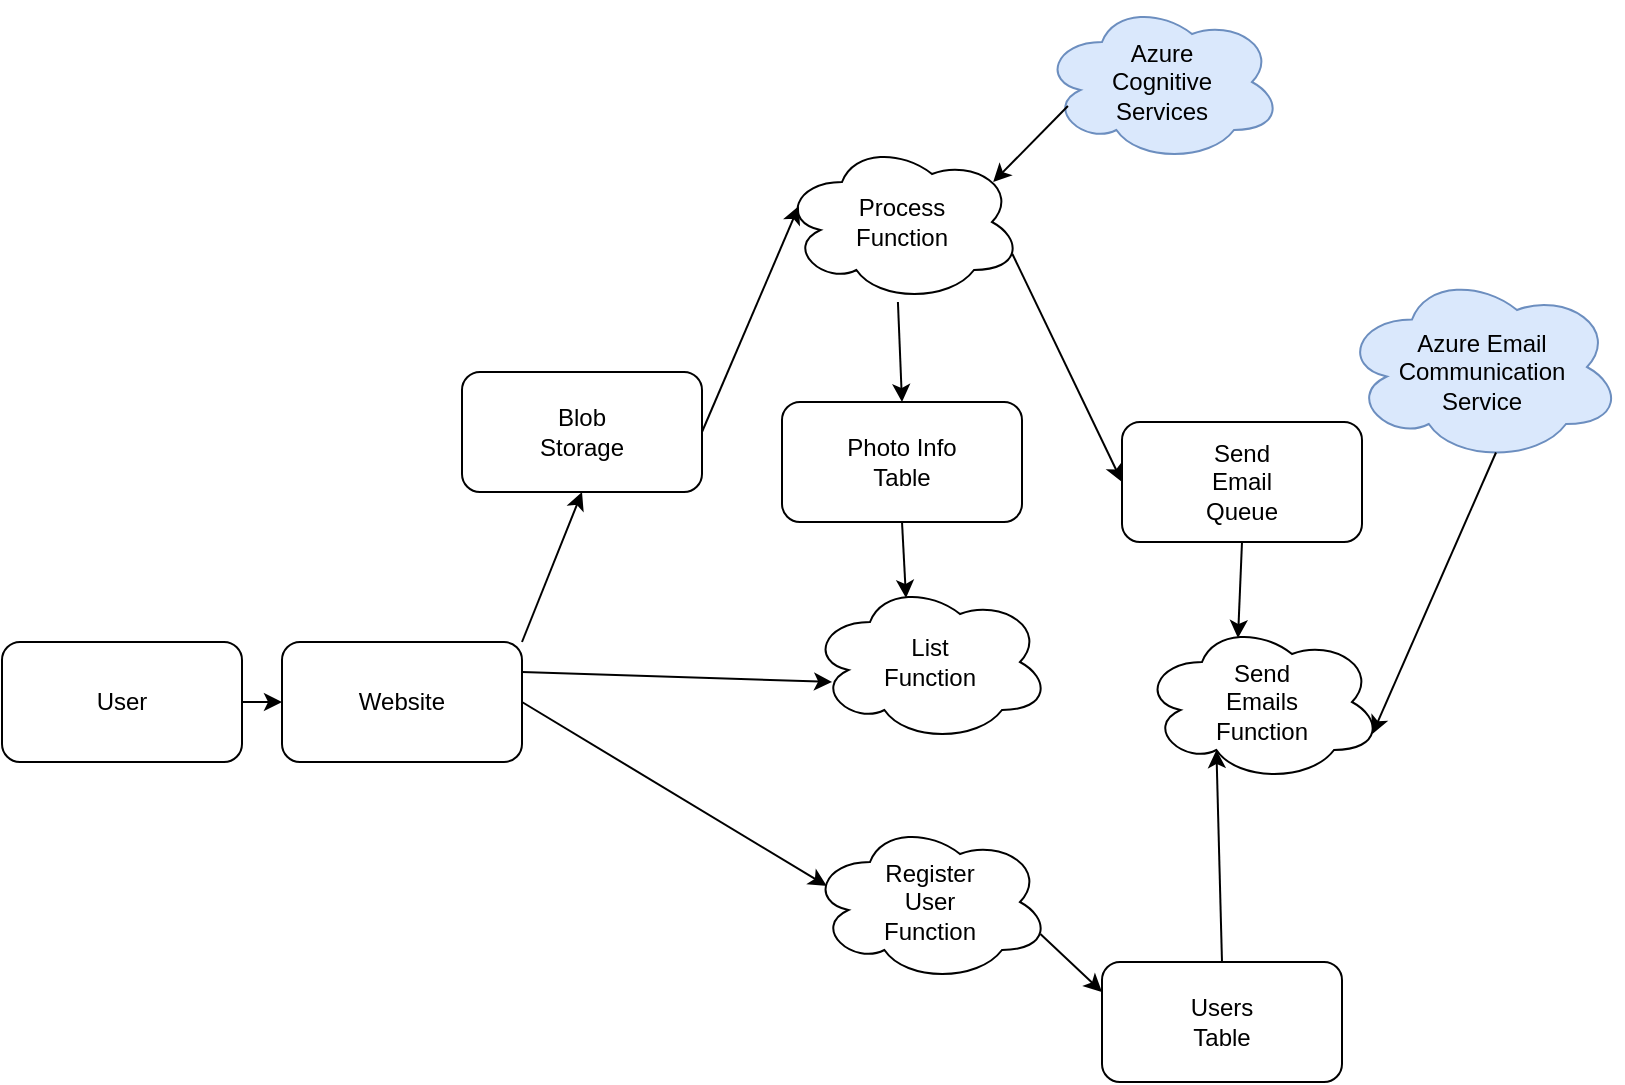 <mxfile version="21.1.1" type="device">
  <diagram name="Page-1" id="_yb1kxqVBDv6BcuX3U_5">
    <mxGraphModel dx="1434" dy="761" grid="1" gridSize="10" guides="1" tooltips="1" connect="1" arrows="1" fold="1" page="1" pageScale="1" pageWidth="827" pageHeight="1169" math="0" shadow="0">
      <root>
        <mxCell id="0" />
        <mxCell id="1" parent="0" />
        <mxCell id="DuwOyWa9NaO9LJ8dMpyN-1" value="" style="rounded=1;whiteSpace=wrap;html=1;" vertex="1" parent="1">
          <mxGeometry x="10" y="330" width="120" height="60" as="geometry" />
        </mxCell>
        <mxCell id="DuwOyWa9NaO9LJ8dMpyN-2" value="User" style="text;html=1;strokeColor=none;fillColor=none;align=center;verticalAlign=middle;whiteSpace=wrap;rounded=0;" vertex="1" parent="1">
          <mxGeometry x="40" y="345" width="60" height="30" as="geometry" />
        </mxCell>
        <mxCell id="DuwOyWa9NaO9LJ8dMpyN-3" value="" style="rounded=1;whiteSpace=wrap;html=1;" vertex="1" parent="1">
          <mxGeometry x="150" y="330" width="120" height="60" as="geometry" />
        </mxCell>
        <mxCell id="DuwOyWa9NaO9LJ8dMpyN-4" value="Website" style="text;html=1;strokeColor=none;fillColor=none;align=center;verticalAlign=middle;whiteSpace=wrap;rounded=0;" vertex="1" parent="1">
          <mxGeometry x="180" y="345" width="60" height="30" as="geometry" />
        </mxCell>
        <mxCell id="DuwOyWa9NaO9LJ8dMpyN-5" value="" style="rounded=1;whiteSpace=wrap;html=1;" vertex="1" parent="1">
          <mxGeometry x="240" y="195" width="120" height="60" as="geometry" />
        </mxCell>
        <mxCell id="DuwOyWa9NaO9LJ8dMpyN-6" value="Blob Storage" style="text;html=1;strokeColor=none;fillColor=none;align=center;verticalAlign=middle;whiteSpace=wrap;rounded=0;" vertex="1" parent="1">
          <mxGeometry x="270" y="210" width="60" height="30" as="geometry" />
        </mxCell>
        <mxCell id="DuwOyWa9NaO9LJ8dMpyN-9" value="" style="ellipse;shape=cloud;whiteSpace=wrap;html=1;" vertex="1" parent="1">
          <mxGeometry x="400" y="80" width="120" height="80" as="geometry" />
        </mxCell>
        <mxCell id="DuwOyWa9NaO9LJ8dMpyN-10" value="Process Function" style="text;html=1;strokeColor=none;fillColor=none;align=center;verticalAlign=middle;whiteSpace=wrap;rounded=0;" vertex="1" parent="1">
          <mxGeometry x="430" y="105" width="60" height="30" as="geometry" />
        </mxCell>
        <mxCell id="DuwOyWa9NaO9LJ8dMpyN-11" value="" style="ellipse;shape=cloud;whiteSpace=wrap;html=1;" vertex="1" parent="1">
          <mxGeometry x="414" y="420" width="120" height="80" as="geometry" />
        </mxCell>
        <mxCell id="DuwOyWa9NaO9LJ8dMpyN-12" value="Register &lt;br&gt;User&lt;br&gt;Function" style="text;html=1;strokeColor=none;fillColor=none;align=center;verticalAlign=middle;whiteSpace=wrap;rounded=0;" vertex="1" parent="1">
          <mxGeometry x="444" y="445" width="60" height="30" as="geometry" />
        </mxCell>
        <mxCell id="DuwOyWa9NaO9LJ8dMpyN-13" value="" style="ellipse;shape=cloud;whiteSpace=wrap;html=1;" vertex="1" parent="1">
          <mxGeometry x="414" y="300" width="120" height="80" as="geometry" />
        </mxCell>
        <mxCell id="DuwOyWa9NaO9LJ8dMpyN-14" value="List Function" style="text;html=1;strokeColor=none;fillColor=none;align=center;verticalAlign=middle;whiteSpace=wrap;rounded=0;" vertex="1" parent="1">
          <mxGeometry x="444" y="325" width="60" height="30" as="geometry" />
        </mxCell>
        <mxCell id="DuwOyWa9NaO9LJ8dMpyN-15" value="" style="ellipse;shape=cloud;whiteSpace=wrap;html=1;" vertex="1" parent="1">
          <mxGeometry x="580" y="320" width="120" height="80" as="geometry" />
        </mxCell>
        <mxCell id="DuwOyWa9NaO9LJ8dMpyN-16" value="Send Emails&lt;br&gt;Function" style="text;html=1;strokeColor=none;fillColor=none;align=center;verticalAlign=middle;whiteSpace=wrap;rounded=0;" vertex="1" parent="1">
          <mxGeometry x="610" y="345" width="60" height="30" as="geometry" />
        </mxCell>
        <mxCell id="DuwOyWa9NaO9LJ8dMpyN-17" value="" style="rounded=1;whiteSpace=wrap;html=1;" vertex="1" parent="1">
          <mxGeometry x="400" y="210" width="120" height="60" as="geometry" />
        </mxCell>
        <mxCell id="DuwOyWa9NaO9LJ8dMpyN-18" value="Photo Info Table" style="text;html=1;strokeColor=none;fillColor=none;align=center;verticalAlign=middle;whiteSpace=wrap;rounded=0;" vertex="1" parent="1">
          <mxGeometry x="430" y="225" width="60" height="30" as="geometry" />
        </mxCell>
        <mxCell id="DuwOyWa9NaO9LJ8dMpyN-19" value="" style="rounded=1;whiteSpace=wrap;html=1;" vertex="1" parent="1">
          <mxGeometry x="560" y="490" width="120" height="60" as="geometry" />
        </mxCell>
        <mxCell id="DuwOyWa9NaO9LJ8dMpyN-20" value="Users Table" style="text;html=1;strokeColor=none;fillColor=none;align=center;verticalAlign=middle;whiteSpace=wrap;rounded=0;" vertex="1" parent="1">
          <mxGeometry x="590" y="505" width="60" height="30" as="geometry" />
        </mxCell>
        <mxCell id="DuwOyWa9NaO9LJ8dMpyN-22" value="" style="rounded=1;whiteSpace=wrap;html=1;" vertex="1" parent="1">
          <mxGeometry x="570" y="220" width="120" height="60" as="geometry" />
        </mxCell>
        <mxCell id="DuwOyWa9NaO9LJ8dMpyN-23" value="Send Email Queue" style="text;html=1;strokeColor=none;fillColor=none;align=center;verticalAlign=middle;whiteSpace=wrap;rounded=0;" vertex="1" parent="1">
          <mxGeometry x="600" y="235" width="60" height="30" as="geometry" />
        </mxCell>
        <mxCell id="DuwOyWa9NaO9LJ8dMpyN-24" value="" style="endArrow=classic;html=1;rounded=0;exitX=1;exitY=0;exitDx=0;exitDy=0;entryX=0.5;entryY=1;entryDx=0;entryDy=0;" edge="1" parent="1" source="DuwOyWa9NaO9LJ8dMpyN-3" target="DuwOyWa9NaO9LJ8dMpyN-5">
          <mxGeometry width="50" height="50" relative="1" as="geometry">
            <mxPoint x="390" y="380" as="sourcePoint" />
            <mxPoint x="440" y="330" as="targetPoint" />
          </mxGeometry>
        </mxCell>
        <mxCell id="DuwOyWa9NaO9LJ8dMpyN-25" value="" style="endArrow=classic;html=1;rounded=0;exitX=1;exitY=0.25;exitDx=0;exitDy=0;entryX=0.092;entryY=0.625;entryDx=0;entryDy=0;entryPerimeter=0;" edge="1" parent="1" source="DuwOyWa9NaO9LJ8dMpyN-3" target="DuwOyWa9NaO9LJ8dMpyN-13">
          <mxGeometry width="50" height="50" relative="1" as="geometry">
            <mxPoint x="390" y="380" as="sourcePoint" />
            <mxPoint x="440" y="330" as="targetPoint" />
          </mxGeometry>
        </mxCell>
        <mxCell id="DuwOyWa9NaO9LJ8dMpyN-26" value="" style="endArrow=classic;html=1;rounded=0;exitX=1;exitY=0.5;exitDx=0;exitDy=0;entryX=0.07;entryY=0.4;entryDx=0;entryDy=0;entryPerimeter=0;" edge="1" parent="1" source="DuwOyWa9NaO9LJ8dMpyN-3" target="DuwOyWa9NaO9LJ8dMpyN-11">
          <mxGeometry width="50" height="50" relative="1" as="geometry">
            <mxPoint x="390" y="380" as="sourcePoint" />
            <mxPoint x="440" y="330" as="targetPoint" />
          </mxGeometry>
        </mxCell>
        <mxCell id="DuwOyWa9NaO9LJ8dMpyN-28" value="" style="endArrow=classic;html=1;rounded=0;exitX=1;exitY=0.5;exitDx=0;exitDy=0;entryX=0.07;entryY=0.4;entryDx=0;entryDy=0;entryPerimeter=0;" edge="1" parent="1" source="DuwOyWa9NaO9LJ8dMpyN-5" target="DuwOyWa9NaO9LJ8dMpyN-9">
          <mxGeometry width="50" height="50" relative="1" as="geometry">
            <mxPoint x="390" y="380" as="sourcePoint" />
            <mxPoint x="440" y="330" as="targetPoint" />
          </mxGeometry>
        </mxCell>
        <mxCell id="DuwOyWa9NaO9LJ8dMpyN-29" value="" style="endArrow=classic;html=1;rounded=0;exitX=0.96;exitY=0.7;exitDx=0;exitDy=0;exitPerimeter=0;entryX=0;entryY=0.5;entryDx=0;entryDy=0;" edge="1" parent="1" source="DuwOyWa9NaO9LJ8dMpyN-9" target="DuwOyWa9NaO9LJ8dMpyN-22">
          <mxGeometry width="50" height="50" relative="1" as="geometry">
            <mxPoint x="390" y="380" as="sourcePoint" />
            <mxPoint x="440" y="330" as="targetPoint" />
          </mxGeometry>
        </mxCell>
        <mxCell id="DuwOyWa9NaO9LJ8dMpyN-30" value="" style="endArrow=classic;html=1;rounded=0;exitX=0.5;exitY=1;exitDx=0;exitDy=0;entryX=0.4;entryY=0.1;entryDx=0;entryDy=0;entryPerimeter=0;" edge="1" parent="1" source="DuwOyWa9NaO9LJ8dMpyN-22" target="DuwOyWa9NaO9LJ8dMpyN-15">
          <mxGeometry width="50" height="50" relative="1" as="geometry">
            <mxPoint x="390" y="380" as="sourcePoint" />
            <mxPoint x="440" y="330" as="targetPoint" />
          </mxGeometry>
        </mxCell>
        <mxCell id="DuwOyWa9NaO9LJ8dMpyN-32" value="" style="endArrow=classic;html=1;rounded=0;exitX=0.96;exitY=0.7;exitDx=0;exitDy=0;exitPerimeter=0;entryX=0;entryY=0.25;entryDx=0;entryDy=0;" edge="1" parent="1" source="DuwOyWa9NaO9LJ8dMpyN-11" target="DuwOyWa9NaO9LJ8dMpyN-19">
          <mxGeometry width="50" height="50" relative="1" as="geometry">
            <mxPoint x="390" y="380" as="sourcePoint" />
            <mxPoint x="440" y="330" as="targetPoint" />
          </mxGeometry>
        </mxCell>
        <mxCell id="DuwOyWa9NaO9LJ8dMpyN-33" value="" style="endArrow=classic;html=1;rounded=0;exitX=0.5;exitY=0;exitDx=0;exitDy=0;entryX=0.31;entryY=0.8;entryDx=0;entryDy=0;entryPerimeter=0;" edge="1" parent="1" source="DuwOyWa9NaO9LJ8dMpyN-19" target="DuwOyWa9NaO9LJ8dMpyN-15">
          <mxGeometry width="50" height="50" relative="1" as="geometry">
            <mxPoint x="390" y="380" as="sourcePoint" />
            <mxPoint x="440" y="330" as="targetPoint" />
          </mxGeometry>
        </mxCell>
        <mxCell id="DuwOyWa9NaO9LJ8dMpyN-35" value="" style="endArrow=classic;html=1;rounded=0;exitX=0.483;exitY=1;exitDx=0;exitDy=0;exitPerimeter=0;entryX=0.5;entryY=0;entryDx=0;entryDy=0;" edge="1" parent="1" source="DuwOyWa9NaO9LJ8dMpyN-9" target="DuwOyWa9NaO9LJ8dMpyN-17">
          <mxGeometry width="50" height="50" relative="1" as="geometry">
            <mxPoint x="390" y="380" as="sourcePoint" />
            <mxPoint x="440" y="330" as="targetPoint" />
          </mxGeometry>
        </mxCell>
        <mxCell id="DuwOyWa9NaO9LJ8dMpyN-36" value="" style="endArrow=classic;html=1;rounded=0;exitX=0.5;exitY=1;exitDx=0;exitDy=0;entryX=0.4;entryY=0.1;entryDx=0;entryDy=0;entryPerimeter=0;" edge="1" parent="1" source="DuwOyWa9NaO9LJ8dMpyN-17" target="DuwOyWa9NaO9LJ8dMpyN-13">
          <mxGeometry width="50" height="50" relative="1" as="geometry">
            <mxPoint x="390" y="380" as="sourcePoint" />
            <mxPoint x="440" y="330" as="targetPoint" />
          </mxGeometry>
        </mxCell>
        <mxCell id="DuwOyWa9NaO9LJ8dMpyN-37" value="" style="endArrow=classic;html=1;rounded=0;exitX=1;exitY=0.5;exitDx=0;exitDy=0;entryX=0;entryY=0.5;entryDx=0;entryDy=0;" edge="1" parent="1" source="DuwOyWa9NaO9LJ8dMpyN-1" target="DuwOyWa9NaO9LJ8dMpyN-3">
          <mxGeometry width="50" height="50" relative="1" as="geometry">
            <mxPoint x="390" y="380" as="sourcePoint" />
            <mxPoint x="440" y="330" as="targetPoint" />
          </mxGeometry>
        </mxCell>
        <mxCell id="DuwOyWa9NaO9LJ8dMpyN-39" value="" style="ellipse;shape=cloud;whiteSpace=wrap;html=1;fillColor=#dae8fc;strokeColor=#6c8ebf;" vertex="1" parent="1">
          <mxGeometry x="530" y="10" width="120" height="80" as="geometry" />
        </mxCell>
        <mxCell id="DuwOyWa9NaO9LJ8dMpyN-40" value="Azure Cognitive Services" style="text;html=1;strokeColor=none;fillColor=none;align=center;verticalAlign=middle;whiteSpace=wrap;rounded=0;" vertex="1" parent="1">
          <mxGeometry x="560" y="35" width="60" height="30" as="geometry" />
        </mxCell>
        <mxCell id="DuwOyWa9NaO9LJ8dMpyN-43" value="" style="ellipse;shape=cloud;whiteSpace=wrap;html=1;fillColor=#dae8fc;strokeColor=#6c8ebf;" vertex="1" parent="1">
          <mxGeometry x="680" y="145" width="140" height="95" as="geometry" />
        </mxCell>
        <mxCell id="DuwOyWa9NaO9LJ8dMpyN-44" value="Azure Email Communication Service" style="text;html=1;strokeColor=none;fillColor=none;align=center;verticalAlign=middle;whiteSpace=wrap;rounded=0;" vertex="1" parent="1">
          <mxGeometry x="720" y="180" width="60" height="30" as="geometry" />
        </mxCell>
        <mxCell id="DuwOyWa9NaO9LJ8dMpyN-46" value="" style="endArrow=classic;html=1;rounded=0;exitX=0.108;exitY=0.65;exitDx=0;exitDy=0;exitPerimeter=0;entryX=0.88;entryY=0.25;entryDx=0;entryDy=0;entryPerimeter=0;" edge="1" parent="1" source="DuwOyWa9NaO9LJ8dMpyN-39" target="DuwOyWa9NaO9LJ8dMpyN-9">
          <mxGeometry width="50" height="50" relative="1" as="geometry">
            <mxPoint x="400" y="300" as="sourcePoint" />
            <mxPoint x="450" y="250" as="targetPoint" />
          </mxGeometry>
        </mxCell>
        <mxCell id="DuwOyWa9NaO9LJ8dMpyN-47" value="" style="endArrow=classic;html=1;rounded=0;exitX=0.55;exitY=0.95;exitDx=0;exitDy=0;exitPerimeter=0;entryX=0.96;entryY=0.7;entryDx=0;entryDy=0;entryPerimeter=0;" edge="1" parent="1" source="DuwOyWa9NaO9LJ8dMpyN-43" target="DuwOyWa9NaO9LJ8dMpyN-15">
          <mxGeometry width="50" height="50" relative="1" as="geometry">
            <mxPoint x="400" y="300" as="sourcePoint" />
            <mxPoint x="450" y="250" as="targetPoint" />
          </mxGeometry>
        </mxCell>
      </root>
    </mxGraphModel>
  </diagram>
</mxfile>
